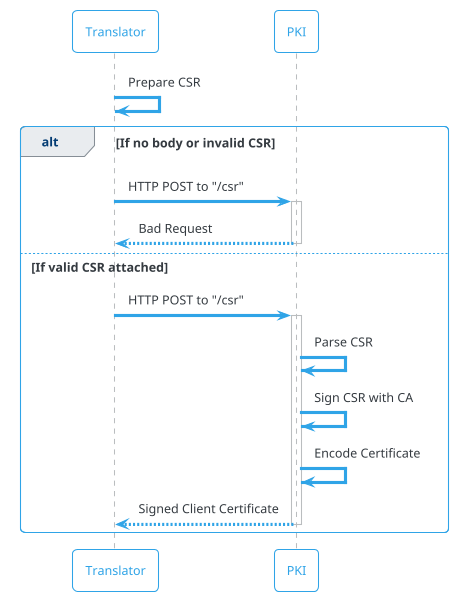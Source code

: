 @startuml
!theme cerulean-outline

participant "Translator" as t
participant "PKI" as p

t -> t: Prepare CSR

alt If no body or invalid CSR
    t -> p: HTTP POST to "/csr"
    activate p
    return Bad Request
else If valid CSR attached
    t -> p: HTTP POST to "/csr"
    activate p
        p -> p: Parse CSR
        p -> p: Sign CSR with CA
        p -> p: Encode Certificate
    return Signed Client Certificate
end

@enduml
